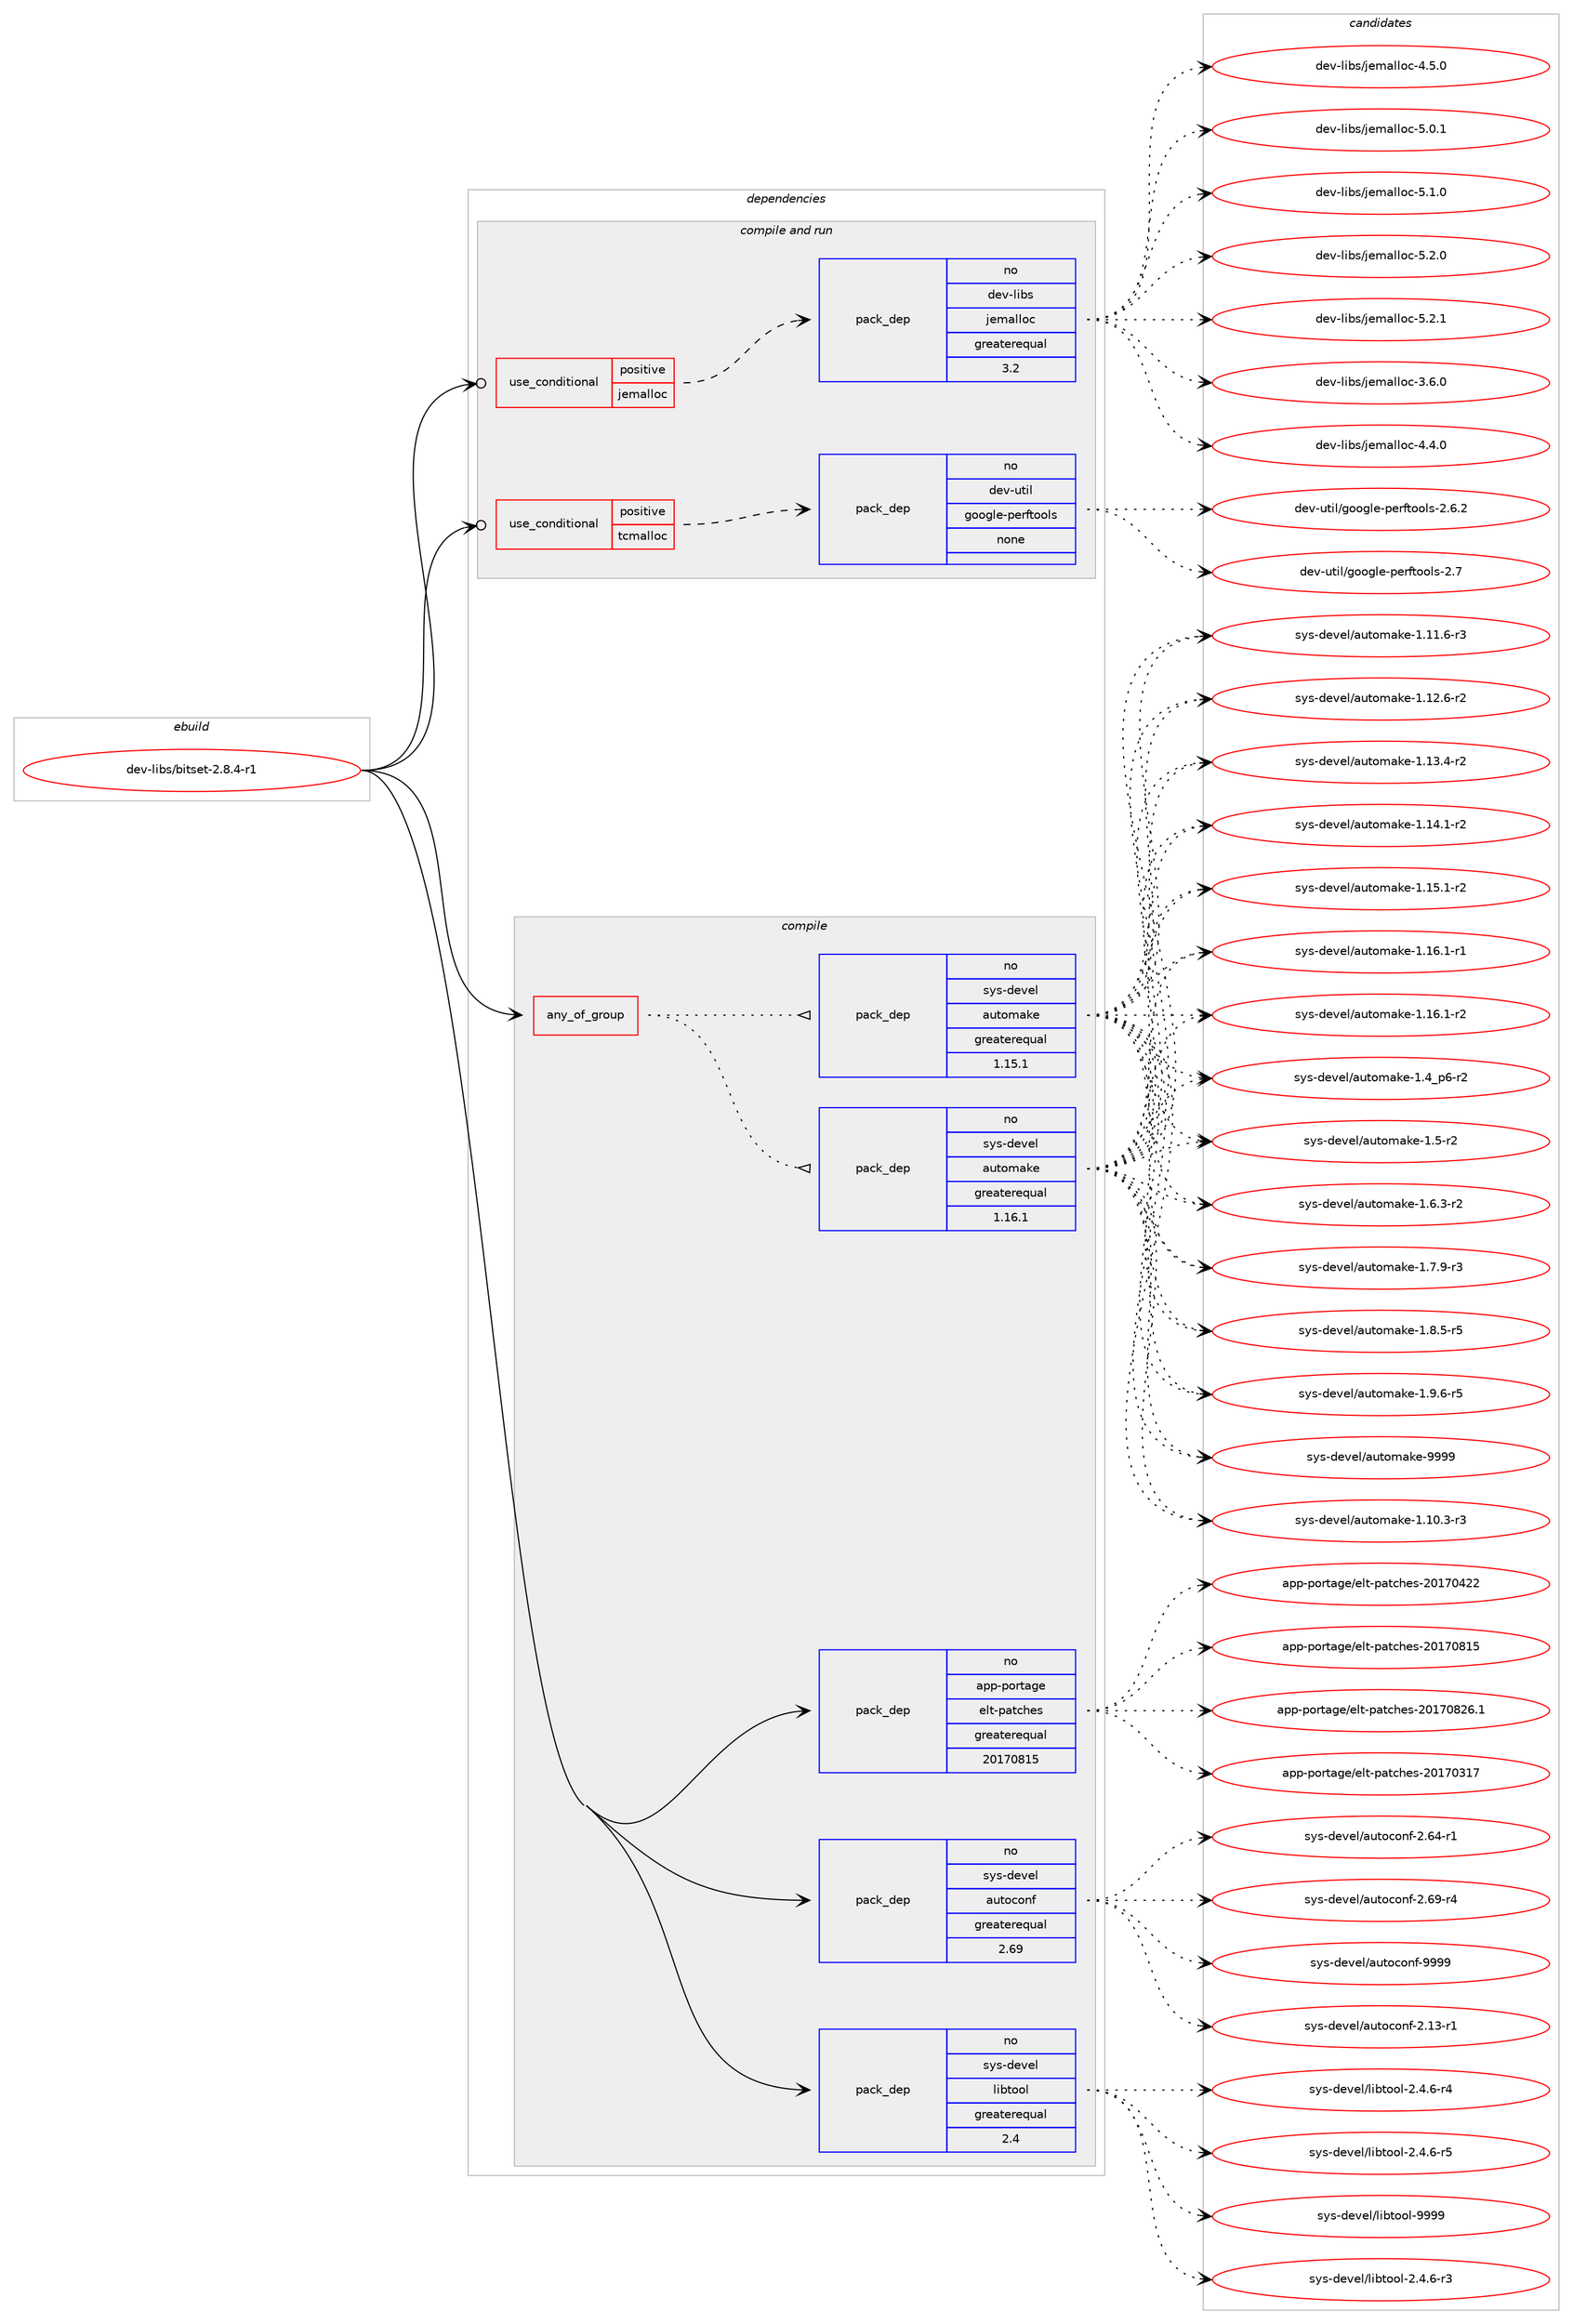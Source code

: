 digraph prolog {

# *************
# Graph options
# *************

newrank=true;
concentrate=true;
compound=true;
graph [rankdir=LR,fontname=Helvetica,fontsize=10,ranksep=1.5];#, ranksep=2.5, nodesep=0.2];
edge  [arrowhead=vee];
node  [fontname=Helvetica,fontsize=10];

# **********
# The ebuild
# **********

subgraph cluster_leftcol {
color=gray;
rank=same;
label=<<i>ebuild</i>>;
id [label="dev-libs/bitset-2.8.4-r1", color=red, width=4, href="../dev-libs/bitset-2.8.4-r1.svg"];
}

# ****************
# The dependencies
# ****************

subgraph cluster_midcol {
color=gray;
label=<<i>dependencies</i>>;
subgraph cluster_compile {
fillcolor="#eeeeee";
style=filled;
label=<<i>compile</i>>;
subgraph any11007 {
dependency562787 [label=<<TABLE BORDER="0" CELLBORDER="1" CELLSPACING="0" CELLPADDING="4"><TR><TD CELLPADDING="10">any_of_group</TD></TR></TABLE>>, shape=none, color=red];subgraph pack420318 {
dependency562788 [label=<<TABLE BORDER="0" CELLBORDER="1" CELLSPACING="0" CELLPADDING="4" WIDTH="220"><TR><TD ROWSPAN="6" CELLPADDING="30">pack_dep</TD></TR><TR><TD WIDTH="110">no</TD></TR><TR><TD>sys-devel</TD></TR><TR><TD>automake</TD></TR><TR><TD>greaterequal</TD></TR><TR><TD>1.16.1</TD></TR></TABLE>>, shape=none, color=blue];
}
dependency562787:e -> dependency562788:w [weight=20,style="dotted",arrowhead="oinv"];
subgraph pack420319 {
dependency562789 [label=<<TABLE BORDER="0" CELLBORDER="1" CELLSPACING="0" CELLPADDING="4" WIDTH="220"><TR><TD ROWSPAN="6" CELLPADDING="30">pack_dep</TD></TR><TR><TD WIDTH="110">no</TD></TR><TR><TD>sys-devel</TD></TR><TR><TD>automake</TD></TR><TR><TD>greaterequal</TD></TR><TR><TD>1.15.1</TD></TR></TABLE>>, shape=none, color=blue];
}
dependency562787:e -> dependency562789:w [weight=20,style="dotted",arrowhead="oinv"];
}
id:e -> dependency562787:w [weight=20,style="solid",arrowhead="vee"];
subgraph pack420320 {
dependency562790 [label=<<TABLE BORDER="0" CELLBORDER="1" CELLSPACING="0" CELLPADDING="4" WIDTH="220"><TR><TD ROWSPAN="6" CELLPADDING="30">pack_dep</TD></TR><TR><TD WIDTH="110">no</TD></TR><TR><TD>app-portage</TD></TR><TR><TD>elt-patches</TD></TR><TR><TD>greaterequal</TD></TR><TR><TD>20170815</TD></TR></TABLE>>, shape=none, color=blue];
}
id:e -> dependency562790:w [weight=20,style="solid",arrowhead="vee"];
subgraph pack420321 {
dependency562791 [label=<<TABLE BORDER="0" CELLBORDER="1" CELLSPACING="0" CELLPADDING="4" WIDTH="220"><TR><TD ROWSPAN="6" CELLPADDING="30">pack_dep</TD></TR><TR><TD WIDTH="110">no</TD></TR><TR><TD>sys-devel</TD></TR><TR><TD>autoconf</TD></TR><TR><TD>greaterequal</TD></TR><TR><TD>2.69</TD></TR></TABLE>>, shape=none, color=blue];
}
id:e -> dependency562791:w [weight=20,style="solid",arrowhead="vee"];
subgraph pack420322 {
dependency562792 [label=<<TABLE BORDER="0" CELLBORDER="1" CELLSPACING="0" CELLPADDING="4" WIDTH="220"><TR><TD ROWSPAN="6" CELLPADDING="30">pack_dep</TD></TR><TR><TD WIDTH="110">no</TD></TR><TR><TD>sys-devel</TD></TR><TR><TD>libtool</TD></TR><TR><TD>greaterequal</TD></TR><TR><TD>2.4</TD></TR></TABLE>>, shape=none, color=blue];
}
id:e -> dependency562792:w [weight=20,style="solid",arrowhead="vee"];
}
subgraph cluster_compileandrun {
fillcolor="#eeeeee";
style=filled;
label=<<i>compile and run</i>>;
subgraph cond131105 {
dependency562793 [label=<<TABLE BORDER="0" CELLBORDER="1" CELLSPACING="0" CELLPADDING="4"><TR><TD ROWSPAN="3" CELLPADDING="10">use_conditional</TD></TR><TR><TD>positive</TD></TR><TR><TD>jemalloc</TD></TR></TABLE>>, shape=none, color=red];
subgraph pack420323 {
dependency562794 [label=<<TABLE BORDER="0" CELLBORDER="1" CELLSPACING="0" CELLPADDING="4" WIDTH="220"><TR><TD ROWSPAN="6" CELLPADDING="30">pack_dep</TD></TR><TR><TD WIDTH="110">no</TD></TR><TR><TD>dev-libs</TD></TR><TR><TD>jemalloc</TD></TR><TR><TD>greaterequal</TD></TR><TR><TD>3.2</TD></TR></TABLE>>, shape=none, color=blue];
}
dependency562793:e -> dependency562794:w [weight=20,style="dashed",arrowhead="vee"];
}
id:e -> dependency562793:w [weight=20,style="solid",arrowhead="odotvee"];
subgraph cond131106 {
dependency562795 [label=<<TABLE BORDER="0" CELLBORDER="1" CELLSPACING="0" CELLPADDING="4"><TR><TD ROWSPAN="3" CELLPADDING="10">use_conditional</TD></TR><TR><TD>positive</TD></TR><TR><TD>tcmalloc</TD></TR></TABLE>>, shape=none, color=red];
subgraph pack420324 {
dependency562796 [label=<<TABLE BORDER="0" CELLBORDER="1" CELLSPACING="0" CELLPADDING="4" WIDTH="220"><TR><TD ROWSPAN="6" CELLPADDING="30">pack_dep</TD></TR><TR><TD WIDTH="110">no</TD></TR><TR><TD>dev-util</TD></TR><TR><TD>google-perftools</TD></TR><TR><TD>none</TD></TR><TR><TD></TD></TR></TABLE>>, shape=none, color=blue];
}
dependency562795:e -> dependency562796:w [weight=20,style="dashed",arrowhead="vee"];
}
id:e -> dependency562795:w [weight=20,style="solid",arrowhead="odotvee"];
}
subgraph cluster_run {
fillcolor="#eeeeee";
style=filled;
label=<<i>run</i>>;
}
}

# **************
# The candidates
# **************

subgraph cluster_choices {
rank=same;
color=gray;
label=<<i>candidates</i>>;

subgraph choice420318 {
color=black;
nodesep=1;
choice11512111545100101118101108479711711611110997107101454946494846514511451 [label="sys-devel/automake-1.10.3-r3", color=red, width=4,href="../sys-devel/automake-1.10.3-r3.svg"];
choice11512111545100101118101108479711711611110997107101454946494946544511451 [label="sys-devel/automake-1.11.6-r3", color=red, width=4,href="../sys-devel/automake-1.11.6-r3.svg"];
choice11512111545100101118101108479711711611110997107101454946495046544511450 [label="sys-devel/automake-1.12.6-r2", color=red, width=4,href="../sys-devel/automake-1.12.6-r2.svg"];
choice11512111545100101118101108479711711611110997107101454946495146524511450 [label="sys-devel/automake-1.13.4-r2", color=red, width=4,href="../sys-devel/automake-1.13.4-r2.svg"];
choice11512111545100101118101108479711711611110997107101454946495246494511450 [label="sys-devel/automake-1.14.1-r2", color=red, width=4,href="../sys-devel/automake-1.14.1-r2.svg"];
choice11512111545100101118101108479711711611110997107101454946495346494511450 [label="sys-devel/automake-1.15.1-r2", color=red, width=4,href="../sys-devel/automake-1.15.1-r2.svg"];
choice11512111545100101118101108479711711611110997107101454946495446494511449 [label="sys-devel/automake-1.16.1-r1", color=red, width=4,href="../sys-devel/automake-1.16.1-r1.svg"];
choice11512111545100101118101108479711711611110997107101454946495446494511450 [label="sys-devel/automake-1.16.1-r2", color=red, width=4,href="../sys-devel/automake-1.16.1-r2.svg"];
choice115121115451001011181011084797117116111109971071014549465295112544511450 [label="sys-devel/automake-1.4_p6-r2", color=red, width=4,href="../sys-devel/automake-1.4_p6-r2.svg"];
choice11512111545100101118101108479711711611110997107101454946534511450 [label="sys-devel/automake-1.5-r2", color=red, width=4,href="../sys-devel/automake-1.5-r2.svg"];
choice115121115451001011181011084797117116111109971071014549465446514511450 [label="sys-devel/automake-1.6.3-r2", color=red, width=4,href="../sys-devel/automake-1.6.3-r2.svg"];
choice115121115451001011181011084797117116111109971071014549465546574511451 [label="sys-devel/automake-1.7.9-r3", color=red, width=4,href="../sys-devel/automake-1.7.9-r3.svg"];
choice115121115451001011181011084797117116111109971071014549465646534511453 [label="sys-devel/automake-1.8.5-r5", color=red, width=4,href="../sys-devel/automake-1.8.5-r5.svg"];
choice115121115451001011181011084797117116111109971071014549465746544511453 [label="sys-devel/automake-1.9.6-r5", color=red, width=4,href="../sys-devel/automake-1.9.6-r5.svg"];
choice115121115451001011181011084797117116111109971071014557575757 [label="sys-devel/automake-9999", color=red, width=4,href="../sys-devel/automake-9999.svg"];
dependency562788:e -> choice11512111545100101118101108479711711611110997107101454946494846514511451:w [style=dotted,weight="100"];
dependency562788:e -> choice11512111545100101118101108479711711611110997107101454946494946544511451:w [style=dotted,weight="100"];
dependency562788:e -> choice11512111545100101118101108479711711611110997107101454946495046544511450:w [style=dotted,weight="100"];
dependency562788:e -> choice11512111545100101118101108479711711611110997107101454946495146524511450:w [style=dotted,weight="100"];
dependency562788:e -> choice11512111545100101118101108479711711611110997107101454946495246494511450:w [style=dotted,weight="100"];
dependency562788:e -> choice11512111545100101118101108479711711611110997107101454946495346494511450:w [style=dotted,weight="100"];
dependency562788:e -> choice11512111545100101118101108479711711611110997107101454946495446494511449:w [style=dotted,weight="100"];
dependency562788:e -> choice11512111545100101118101108479711711611110997107101454946495446494511450:w [style=dotted,weight="100"];
dependency562788:e -> choice115121115451001011181011084797117116111109971071014549465295112544511450:w [style=dotted,weight="100"];
dependency562788:e -> choice11512111545100101118101108479711711611110997107101454946534511450:w [style=dotted,weight="100"];
dependency562788:e -> choice115121115451001011181011084797117116111109971071014549465446514511450:w [style=dotted,weight="100"];
dependency562788:e -> choice115121115451001011181011084797117116111109971071014549465546574511451:w [style=dotted,weight="100"];
dependency562788:e -> choice115121115451001011181011084797117116111109971071014549465646534511453:w [style=dotted,weight="100"];
dependency562788:e -> choice115121115451001011181011084797117116111109971071014549465746544511453:w [style=dotted,weight="100"];
dependency562788:e -> choice115121115451001011181011084797117116111109971071014557575757:w [style=dotted,weight="100"];
}
subgraph choice420319 {
color=black;
nodesep=1;
choice11512111545100101118101108479711711611110997107101454946494846514511451 [label="sys-devel/automake-1.10.3-r3", color=red, width=4,href="../sys-devel/automake-1.10.3-r3.svg"];
choice11512111545100101118101108479711711611110997107101454946494946544511451 [label="sys-devel/automake-1.11.6-r3", color=red, width=4,href="../sys-devel/automake-1.11.6-r3.svg"];
choice11512111545100101118101108479711711611110997107101454946495046544511450 [label="sys-devel/automake-1.12.6-r2", color=red, width=4,href="../sys-devel/automake-1.12.6-r2.svg"];
choice11512111545100101118101108479711711611110997107101454946495146524511450 [label="sys-devel/automake-1.13.4-r2", color=red, width=4,href="../sys-devel/automake-1.13.4-r2.svg"];
choice11512111545100101118101108479711711611110997107101454946495246494511450 [label="sys-devel/automake-1.14.1-r2", color=red, width=4,href="../sys-devel/automake-1.14.1-r2.svg"];
choice11512111545100101118101108479711711611110997107101454946495346494511450 [label="sys-devel/automake-1.15.1-r2", color=red, width=4,href="../sys-devel/automake-1.15.1-r2.svg"];
choice11512111545100101118101108479711711611110997107101454946495446494511449 [label="sys-devel/automake-1.16.1-r1", color=red, width=4,href="../sys-devel/automake-1.16.1-r1.svg"];
choice11512111545100101118101108479711711611110997107101454946495446494511450 [label="sys-devel/automake-1.16.1-r2", color=red, width=4,href="../sys-devel/automake-1.16.1-r2.svg"];
choice115121115451001011181011084797117116111109971071014549465295112544511450 [label="sys-devel/automake-1.4_p6-r2", color=red, width=4,href="../sys-devel/automake-1.4_p6-r2.svg"];
choice11512111545100101118101108479711711611110997107101454946534511450 [label="sys-devel/automake-1.5-r2", color=red, width=4,href="../sys-devel/automake-1.5-r2.svg"];
choice115121115451001011181011084797117116111109971071014549465446514511450 [label="sys-devel/automake-1.6.3-r2", color=red, width=4,href="../sys-devel/automake-1.6.3-r2.svg"];
choice115121115451001011181011084797117116111109971071014549465546574511451 [label="sys-devel/automake-1.7.9-r3", color=red, width=4,href="../sys-devel/automake-1.7.9-r3.svg"];
choice115121115451001011181011084797117116111109971071014549465646534511453 [label="sys-devel/automake-1.8.5-r5", color=red, width=4,href="../sys-devel/automake-1.8.5-r5.svg"];
choice115121115451001011181011084797117116111109971071014549465746544511453 [label="sys-devel/automake-1.9.6-r5", color=red, width=4,href="../sys-devel/automake-1.9.6-r5.svg"];
choice115121115451001011181011084797117116111109971071014557575757 [label="sys-devel/automake-9999", color=red, width=4,href="../sys-devel/automake-9999.svg"];
dependency562789:e -> choice11512111545100101118101108479711711611110997107101454946494846514511451:w [style=dotted,weight="100"];
dependency562789:e -> choice11512111545100101118101108479711711611110997107101454946494946544511451:w [style=dotted,weight="100"];
dependency562789:e -> choice11512111545100101118101108479711711611110997107101454946495046544511450:w [style=dotted,weight="100"];
dependency562789:e -> choice11512111545100101118101108479711711611110997107101454946495146524511450:w [style=dotted,weight="100"];
dependency562789:e -> choice11512111545100101118101108479711711611110997107101454946495246494511450:w [style=dotted,weight="100"];
dependency562789:e -> choice11512111545100101118101108479711711611110997107101454946495346494511450:w [style=dotted,weight="100"];
dependency562789:e -> choice11512111545100101118101108479711711611110997107101454946495446494511449:w [style=dotted,weight="100"];
dependency562789:e -> choice11512111545100101118101108479711711611110997107101454946495446494511450:w [style=dotted,weight="100"];
dependency562789:e -> choice115121115451001011181011084797117116111109971071014549465295112544511450:w [style=dotted,weight="100"];
dependency562789:e -> choice11512111545100101118101108479711711611110997107101454946534511450:w [style=dotted,weight="100"];
dependency562789:e -> choice115121115451001011181011084797117116111109971071014549465446514511450:w [style=dotted,weight="100"];
dependency562789:e -> choice115121115451001011181011084797117116111109971071014549465546574511451:w [style=dotted,weight="100"];
dependency562789:e -> choice115121115451001011181011084797117116111109971071014549465646534511453:w [style=dotted,weight="100"];
dependency562789:e -> choice115121115451001011181011084797117116111109971071014549465746544511453:w [style=dotted,weight="100"];
dependency562789:e -> choice115121115451001011181011084797117116111109971071014557575757:w [style=dotted,weight="100"];
}
subgraph choice420320 {
color=black;
nodesep=1;
choice97112112451121111141169710310147101108116451129711699104101115455048495548514955 [label="app-portage/elt-patches-20170317", color=red, width=4,href="../app-portage/elt-patches-20170317.svg"];
choice97112112451121111141169710310147101108116451129711699104101115455048495548525050 [label="app-portage/elt-patches-20170422", color=red, width=4,href="../app-portage/elt-patches-20170422.svg"];
choice97112112451121111141169710310147101108116451129711699104101115455048495548564953 [label="app-portage/elt-patches-20170815", color=red, width=4,href="../app-portage/elt-patches-20170815.svg"];
choice971121124511211111411697103101471011081164511297116991041011154550484955485650544649 [label="app-portage/elt-patches-20170826.1", color=red, width=4,href="../app-portage/elt-patches-20170826.1.svg"];
dependency562790:e -> choice97112112451121111141169710310147101108116451129711699104101115455048495548514955:w [style=dotted,weight="100"];
dependency562790:e -> choice97112112451121111141169710310147101108116451129711699104101115455048495548525050:w [style=dotted,weight="100"];
dependency562790:e -> choice97112112451121111141169710310147101108116451129711699104101115455048495548564953:w [style=dotted,weight="100"];
dependency562790:e -> choice971121124511211111411697103101471011081164511297116991041011154550484955485650544649:w [style=dotted,weight="100"];
}
subgraph choice420321 {
color=black;
nodesep=1;
choice1151211154510010111810110847971171161119911111010245504649514511449 [label="sys-devel/autoconf-2.13-r1", color=red, width=4,href="../sys-devel/autoconf-2.13-r1.svg"];
choice1151211154510010111810110847971171161119911111010245504654524511449 [label="sys-devel/autoconf-2.64-r1", color=red, width=4,href="../sys-devel/autoconf-2.64-r1.svg"];
choice1151211154510010111810110847971171161119911111010245504654574511452 [label="sys-devel/autoconf-2.69-r4", color=red, width=4,href="../sys-devel/autoconf-2.69-r4.svg"];
choice115121115451001011181011084797117116111991111101024557575757 [label="sys-devel/autoconf-9999", color=red, width=4,href="../sys-devel/autoconf-9999.svg"];
dependency562791:e -> choice1151211154510010111810110847971171161119911111010245504649514511449:w [style=dotted,weight="100"];
dependency562791:e -> choice1151211154510010111810110847971171161119911111010245504654524511449:w [style=dotted,weight="100"];
dependency562791:e -> choice1151211154510010111810110847971171161119911111010245504654574511452:w [style=dotted,weight="100"];
dependency562791:e -> choice115121115451001011181011084797117116111991111101024557575757:w [style=dotted,weight="100"];
}
subgraph choice420322 {
color=black;
nodesep=1;
choice1151211154510010111810110847108105981161111111084550465246544511451 [label="sys-devel/libtool-2.4.6-r3", color=red, width=4,href="../sys-devel/libtool-2.4.6-r3.svg"];
choice1151211154510010111810110847108105981161111111084550465246544511452 [label="sys-devel/libtool-2.4.6-r4", color=red, width=4,href="../sys-devel/libtool-2.4.6-r4.svg"];
choice1151211154510010111810110847108105981161111111084550465246544511453 [label="sys-devel/libtool-2.4.6-r5", color=red, width=4,href="../sys-devel/libtool-2.4.6-r5.svg"];
choice1151211154510010111810110847108105981161111111084557575757 [label="sys-devel/libtool-9999", color=red, width=4,href="../sys-devel/libtool-9999.svg"];
dependency562792:e -> choice1151211154510010111810110847108105981161111111084550465246544511451:w [style=dotted,weight="100"];
dependency562792:e -> choice1151211154510010111810110847108105981161111111084550465246544511452:w [style=dotted,weight="100"];
dependency562792:e -> choice1151211154510010111810110847108105981161111111084550465246544511453:w [style=dotted,weight="100"];
dependency562792:e -> choice1151211154510010111810110847108105981161111111084557575757:w [style=dotted,weight="100"];
}
subgraph choice420323 {
color=black;
nodesep=1;
choice1001011184510810598115471061011099710810811199455146544648 [label="dev-libs/jemalloc-3.6.0", color=red, width=4,href="../dev-libs/jemalloc-3.6.0.svg"];
choice1001011184510810598115471061011099710810811199455246524648 [label="dev-libs/jemalloc-4.4.0", color=red, width=4,href="../dev-libs/jemalloc-4.4.0.svg"];
choice1001011184510810598115471061011099710810811199455246534648 [label="dev-libs/jemalloc-4.5.0", color=red, width=4,href="../dev-libs/jemalloc-4.5.0.svg"];
choice1001011184510810598115471061011099710810811199455346484649 [label="dev-libs/jemalloc-5.0.1", color=red, width=4,href="../dev-libs/jemalloc-5.0.1.svg"];
choice1001011184510810598115471061011099710810811199455346494648 [label="dev-libs/jemalloc-5.1.0", color=red, width=4,href="../dev-libs/jemalloc-5.1.0.svg"];
choice1001011184510810598115471061011099710810811199455346504648 [label="dev-libs/jemalloc-5.2.0", color=red, width=4,href="../dev-libs/jemalloc-5.2.0.svg"];
choice1001011184510810598115471061011099710810811199455346504649 [label="dev-libs/jemalloc-5.2.1", color=red, width=4,href="../dev-libs/jemalloc-5.2.1.svg"];
dependency562794:e -> choice1001011184510810598115471061011099710810811199455146544648:w [style=dotted,weight="100"];
dependency562794:e -> choice1001011184510810598115471061011099710810811199455246524648:w [style=dotted,weight="100"];
dependency562794:e -> choice1001011184510810598115471061011099710810811199455246534648:w [style=dotted,weight="100"];
dependency562794:e -> choice1001011184510810598115471061011099710810811199455346484649:w [style=dotted,weight="100"];
dependency562794:e -> choice1001011184510810598115471061011099710810811199455346494648:w [style=dotted,weight="100"];
dependency562794:e -> choice1001011184510810598115471061011099710810811199455346504648:w [style=dotted,weight="100"];
dependency562794:e -> choice1001011184510810598115471061011099710810811199455346504649:w [style=dotted,weight="100"];
}
subgraph choice420324 {
color=black;
nodesep=1;
choice100101118451171161051084710311111110310810145112101114102116111111108115455046544650 [label="dev-util/google-perftools-2.6.2", color=red, width=4,href="../dev-util/google-perftools-2.6.2.svg"];
choice10010111845117116105108471031111111031081014511210111410211611111110811545504655 [label="dev-util/google-perftools-2.7", color=red, width=4,href="../dev-util/google-perftools-2.7.svg"];
dependency562796:e -> choice100101118451171161051084710311111110310810145112101114102116111111108115455046544650:w [style=dotted,weight="100"];
dependency562796:e -> choice10010111845117116105108471031111111031081014511210111410211611111110811545504655:w [style=dotted,weight="100"];
}
}

}
